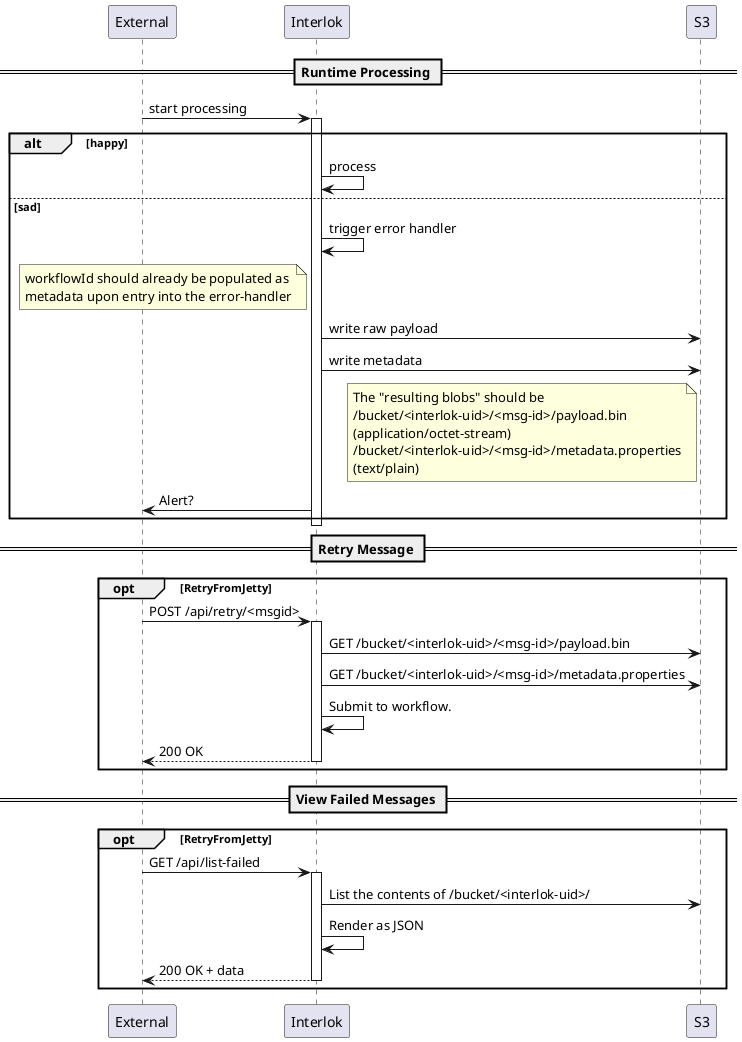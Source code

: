 @startuml "Triggered Error Handler"

participant External
participant Interlok
participant S3

== Runtime Processing ==
External->Interlok: start processing
activate Interlok
alt happy
  Interlok->Interlok: process
else sad
  Interlok->Interlok: trigger error handler
  note left of Interlok
  workflowId should already be populated as
  metadata upon entry into the error-handler
  end note
  Interlok->S3: write raw payload
  Interlok->S3: write metadata
  note left of S3
  The "resulting blobs" should be
  /bucket/<interlok-uid>/<msg-id>/payload.bin
  (application/octet-stream)
  /bucket/<interlok-uid>/<msg-id>/metadata.properties
  (text/plain)
  end note
  Interlok->External: Alert?
end
deactivate Interlok

== Retry Message ==
opt RetryFromJetty
  External->Interlok: POST /api/retry/<msgid>
  activate Interlok
  Interlok->S3: GET /bucket/<interlok-uid>/<msg-id>/payload.bin
  Interlok->S3: GET /bucket/<interlok-uid>/<msg-id>/metadata.properties
  Interlok->Interlok: Submit to workflow.
  return 200 OK
end

== View Failed Messages ==
opt RetryFromJetty
  External->Interlok: GET /api/list-failed
  activate Interlok
  Interlok->S3: List the contents of /bucket/<interlok-uid>/
  Interlok->Interlok: Render as JSON
  return 200 OK + data
end

@enduml
